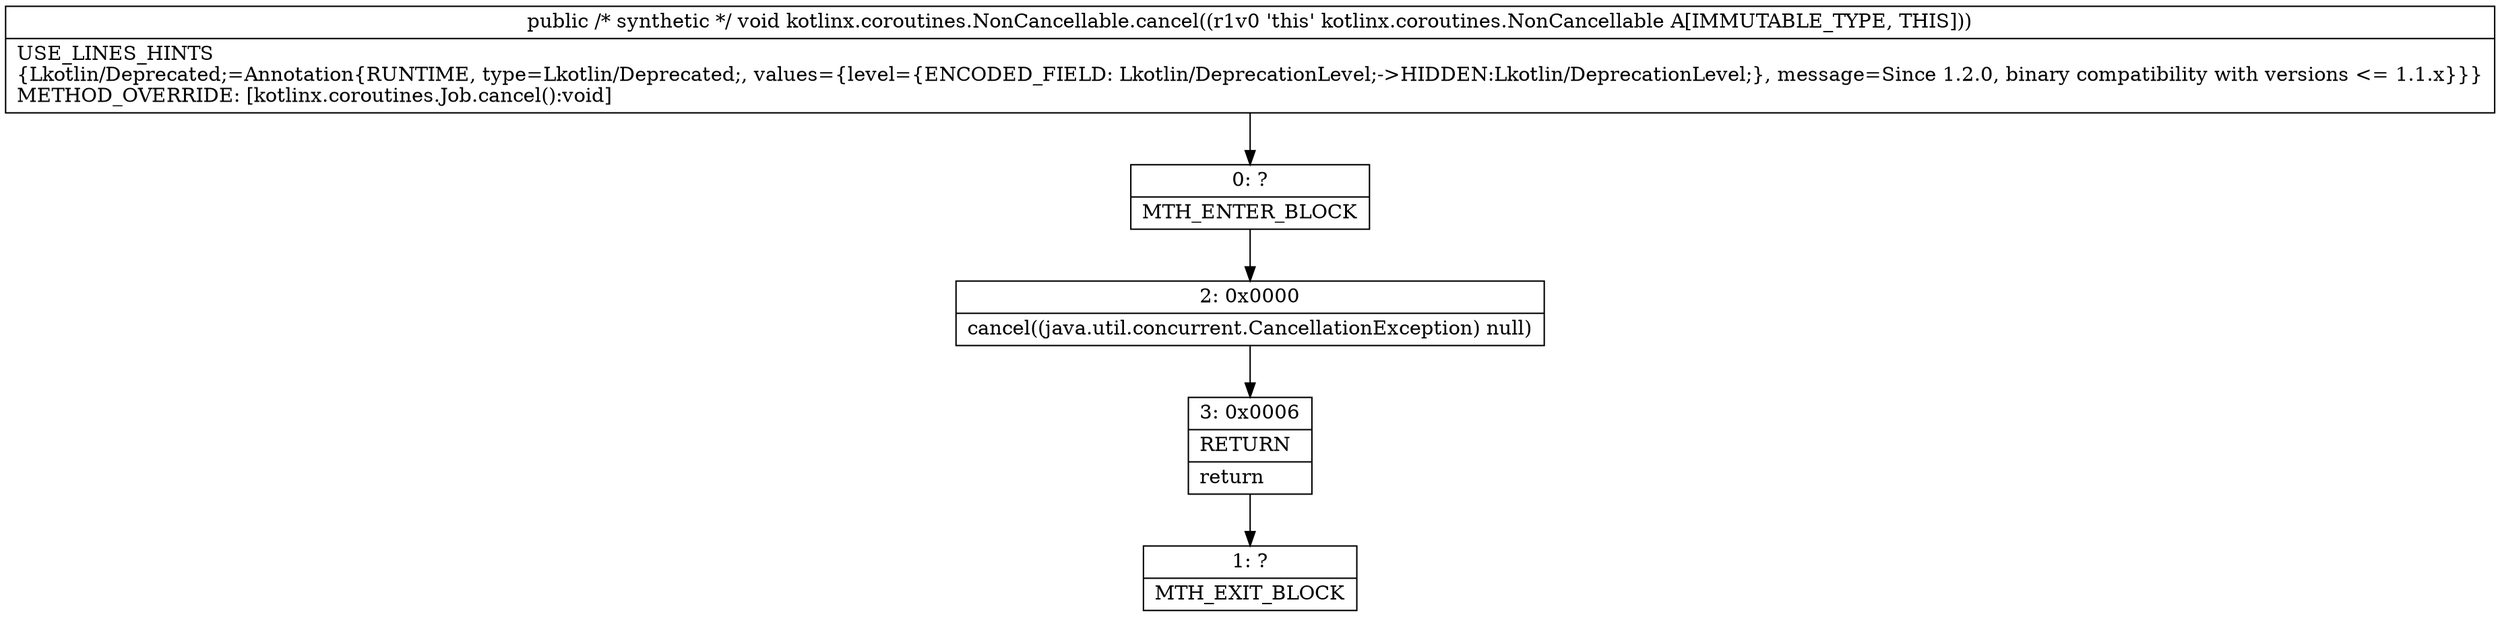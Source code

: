 digraph "CFG forkotlinx.coroutines.NonCancellable.cancel()V" {
Node_0 [shape=record,label="{0\:\ ?|MTH_ENTER_BLOCK\l}"];
Node_2 [shape=record,label="{2\:\ 0x0000|cancel((java.util.concurrent.CancellationException) null)\l}"];
Node_3 [shape=record,label="{3\:\ 0x0006|RETURN\l|return\l}"];
Node_1 [shape=record,label="{1\:\ ?|MTH_EXIT_BLOCK\l}"];
MethodNode[shape=record,label="{public \/* synthetic *\/ void kotlinx.coroutines.NonCancellable.cancel((r1v0 'this' kotlinx.coroutines.NonCancellable A[IMMUTABLE_TYPE, THIS]))  | USE_LINES_HINTS\l\{Lkotlin\/Deprecated;=Annotation\{RUNTIME, type=Lkotlin\/Deprecated;, values=\{level=\{ENCODED_FIELD: Lkotlin\/DeprecationLevel;\-\>HIDDEN:Lkotlin\/DeprecationLevel;\}, message=Since 1.2.0, binary compatibility with versions \<= 1.1.x\}\}\}\lMETHOD_OVERRIDE: [kotlinx.coroutines.Job.cancel():void]\l}"];
MethodNode -> Node_0;Node_0 -> Node_2;
Node_2 -> Node_3;
Node_3 -> Node_1;
}

